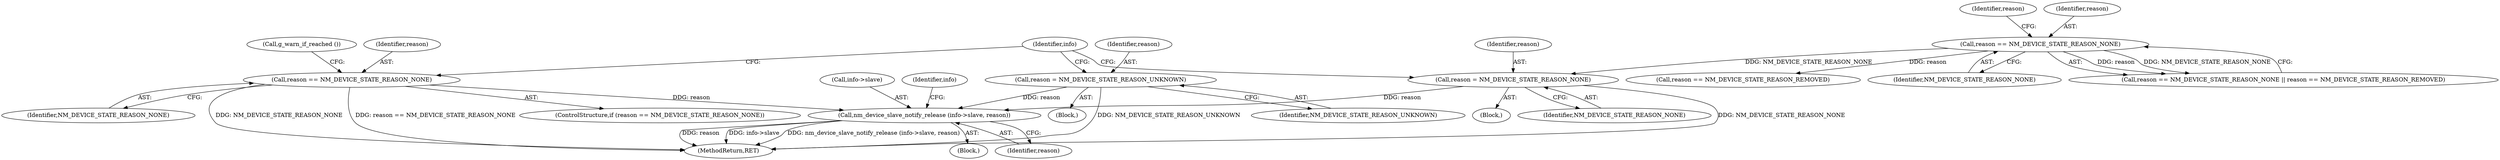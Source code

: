 digraph "0_NetworkManager_d5fc88e573fa58b93034b04d35a2454f5d28cad9@pointer" {
"1001141" [label="(Call,nm_device_slave_notify_release (info->slave, reason))"];
"1001133" [label="(Call,reason == NM_DEVICE_STATE_REASON_NONE)"];
"1001128" [label="(Call,reason = NM_DEVICE_STATE_REASON_NONE)"];
"1001122" [label="(Call,reason == NM_DEVICE_STATE_REASON_NONE)"];
"1001138" [label="(Call,reason = NM_DEVICE_STATE_REASON_UNKNOWN)"];
"1001133" [label="(Call,reason == NM_DEVICE_STATE_REASON_NONE)"];
"1001142" [label="(Call,info->slave)"];
"1001138" [label="(Call,reason = NM_DEVICE_STATE_REASON_UNKNOWN)"];
"1001134" [label="(Identifier,reason)"];
"1001128" [label="(Call,reason = NM_DEVICE_STATE_REASON_NONE)"];
"1001125" [label="(Call,reason == NM_DEVICE_STATE_REASON_REMOVED)"];
"1001137" [label="(Call,g_warn_if_reached ())"];
"1001141" [label="(Call,nm_device_slave_notify_release (info->slave, reason))"];
"1001143" [label="(Identifier,info)"];
"1001126" [label="(Identifier,reason)"];
"1001135" [label="(Identifier,NM_DEVICE_STATE_REASON_NONE)"];
"1001130" [label="(Identifier,NM_DEVICE_STATE_REASON_NONE)"];
"1001062" [label="(Block,)"];
"1001121" [label="(Call,reason == NM_DEVICE_STATE_REASON_NONE || reason == NM_DEVICE_STATE_REASON_REMOVED)"];
"1001123" [label="(Identifier,reason)"];
"1001119" [label="(Block,)"];
"1001122" [label="(Call,reason == NM_DEVICE_STATE_REASON_NONE)"];
"1001145" [label="(Identifier,reason)"];
"1001129" [label="(Identifier,reason)"];
"1001124" [label="(Identifier,NM_DEVICE_STATE_REASON_NONE)"];
"1001147" [label="(Identifier,info)"];
"1001139" [label="(Identifier,reason)"];
"1001132" [label="(ControlStructure,if (reason == NM_DEVICE_STATE_REASON_NONE))"];
"1001140" [label="(Identifier,NM_DEVICE_STATE_REASON_UNKNOWN)"];
"1001136" [label="(Block,)"];
"1007368" [label="(MethodReturn,RET)"];
"1001141" -> "1001062"  [label="AST: "];
"1001141" -> "1001145"  [label="CFG: "];
"1001142" -> "1001141"  [label="AST: "];
"1001145" -> "1001141"  [label="AST: "];
"1001147" -> "1001141"  [label="CFG: "];
"1001141" -> "1007368"  [label="DDG: reason"];
"1001141" -> "1007368"  [label="DDG: info->slave"];
"1001141" -> "1007368"  [label="DDG: nm_device_slave_notify_release (info->slave, reason)"];
"1001133" -> "1001141"  [label="DDG: reason"];
"1001128" -> "1001141"  [label="DDG: reason"];
"1001138" -> "1001141"  [label="DDG: reason"];
"1001133" -> "1001132"  [label="AST: "];
"1001133" -> "1001135"  [label="CFG: "];
"1001134" -> "1001133"  [label="AST: "];
"1001135" -> "1001133"  [label="AST: "];
"1001137" -> "1001133"  [label="CFG: "];
"1001143" -> "1001133"  [label="CFG: "];
"1001133" -> "1007368"  [label="DDG: NM_DEVICE_STATE_REASON_NONE"];
"1001133" -> "1007368"  [label="DDG: reason == NM_DEVICE_STATE_REASON_NONE"];
"1001128" -> "1001119"  [label="AST: "];
"1001128" -> "1001130"  [label="CFG: "];
"1001129" -> "1001128"  [label="AST: "];
"1001130" -> "1001128"  [label="AST: "];
"1001143" -> "1001128"  [label="CFG: "];
"1001128" -> "1007368"  [label="DDG: NM_DEVICE_STATE_REASON_NONE"];
"1001122" -> "1001128"  [label="DDG: NM_DEVICE_STATE_REASON_NONE"];
"1001122" -> "1001121"  [label="AST: "];
"1001122" -> "1001124"  [label="CFG: "];
"1001123" -> "1001122"  [label="AST: "];
"1001124" -> "1001122"  [label="AST: "];
"1001126" -> "1001122"  [label="CFG: "];
"1001121" -> "1001122"  [label="CFG: "];
"1001122" -> "1001121"  [label="DDG: reason"];
"1001122" -> "1001121"  [label="DDG: NM_DEVICE_STATE_REASON_NONE"];
"1001122" -> "1001125"  [label="DDG: reason"];
"1001138" -> "1001136"  [label="AST: "];
"1001138" -> "1001140"  [label="CFG: "];
"1001139" -> "1001138"  [label="AST: "];
"1001140" -> "1001138"  [label="AST: "];
"1001143" -> "1001138"  [label="CFG: "];
"1001138" -> "1007368"  [label="DDG: NM_DEVICE_STATE_REASON_UNKNOWN"];
}

